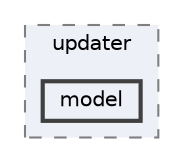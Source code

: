 digraph "src/org/lineageos/updater/model"
{
 // LATEX_PDF_SIZE
  bgcolor="transparent";
  edge [fontname=Helvetica,fontsize=10,labelfontname=Helvetica,labelfontsize=10];
  node [fontname=Helvetica,fontsize=10,shape=box,height=0.2,width=0.4];
  compound=true
  subgraph clusterdir_f4d8d5db0d421303e42f4294810418f2 {
    graph [ bgcolor="#edf0f7", pencolor="grey50", label="updater", fontname=Helvetica,fontsize=10 style="filled,dashed", URL="dir_f4d8d5db0d421303e42f4294810418f2.html",tooltip=""]
  dir_e5ec72036f3081183225cf07224d618d [label="model", fillcolor="#edf0f7", color="grey25", style="filled,bold", URL="dir_e5ec72036f3081183225cf07224d618d.html",tooltip=""];
  }
}
